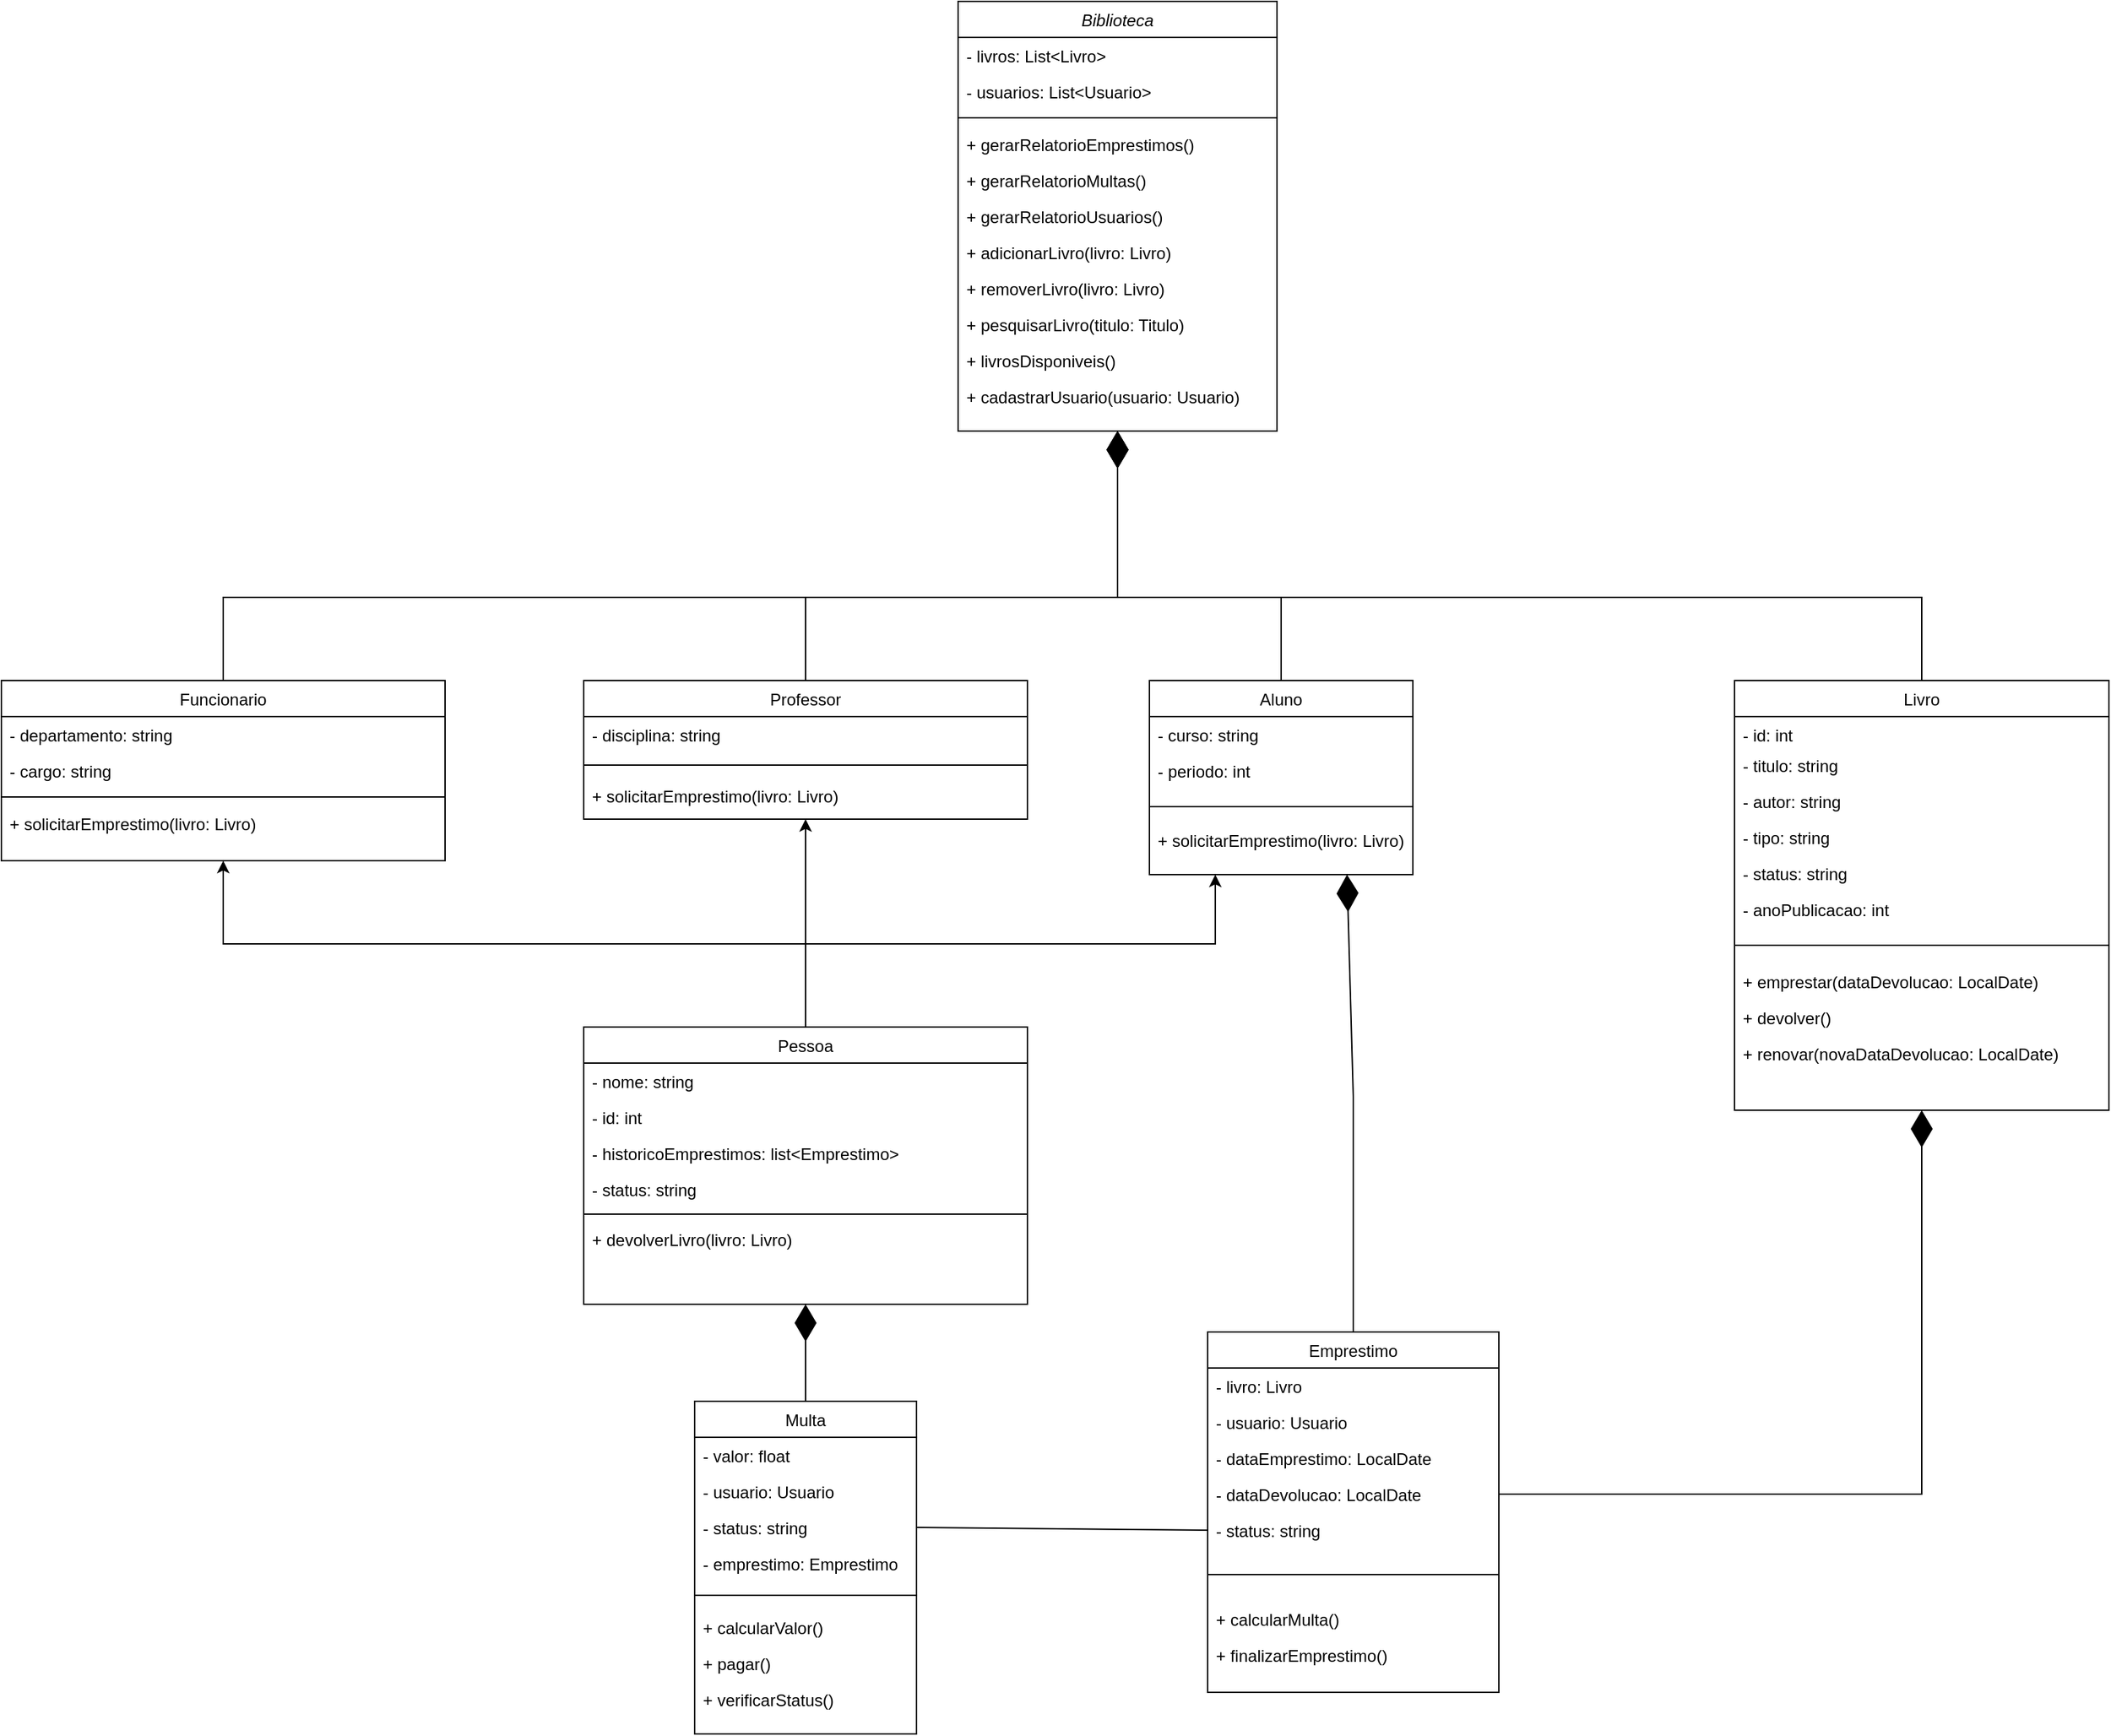 <mxfile version="24.8.3">
  <diagram id="C5RBs43oDa-KdzZeNtuy" name="Page-1">
    <mxGraphModel dx="3660" dy="3303" grid="1" gridSize="10" guides="1" tooltips="1" connect="1" arrows="1" fold="1" page="1" pageScale="1" pageWidth="827" pageHeight="1169" math="0" shadow="0">
      <root>
        <mxCell id="WIyWlLk6GJQsqaUBKTNV-0" />
        <mxCell id="WIyWlLk6GJQsqaUBKTNV-1" parent="WIyWlLk6GJQsqaUBKTNV-0" />
        <mxCell id="zkfFHV4jXpPFQw0GAbJ--13" value="Aluno" style="swimlane;fontStyle=0;align=center;verticalAlign=top;childLayout=stackLayout;horizontal=1;startSize=26;horizontalStack=0;resizeParent=1;resizeLast=0;collapsible=1;marginBottom=0;rounded=0;shadow=0;strokeWidth=1;" parent="WIyWlLk6GJQsqaUBKTNV-1" vertex="1">
          <mxGeometry x="-382" y="-1210" width="190" height="140" as="geometry">
            <mxRectangle x="340" y="380" width="170" height="26" as="alternateBounds" />
          </mxGeometry>
        </mxCell>
        <mxCell id="S5v_e7GPYeT_Bk_hhG6n-212" value="- curso: string" style="text;align=left;verticalAlign=top;spacingLeft=4;spacingRight=4;overflow=hidden;rotatable=0;points=[[0,0.5],[1,0.5]];portConstraint=eastwest;" vertex="1" parent="zkfFHV4jXpPFQw0GAbJ--13">
          <mxGeometry y="26" width="190" height="26" as="geometry" />
        </mxCell>
        <mxCell id="S5v_e7GPYeT_Bk_hhG6n-214" value="- periodo: int" style="text;align=left;verticalAlign=top;spacingLeft=4;spacingRight=4;overflow=hidden;rotatable=0;points=[[0,0.5],[1,0.5]];portConstraint=eastwest;" vertex="1" parent="zkfFHV4jXpPFQw0GAbJ--13">
          <mxGeometry y="52" width="190" height="28" as="geometry" />
        </mxCell>
        <mxCell id="zkfFHV4jXpPFQw0GAbJ--15" value="" style="line;html=1;strokeWidth=1;align=left;verticalAlign=middle;spacingTop=-1;spacingLeft=3;spacingRight=3;rotatable=0;labelPosition=right;points=[];portConstraint=eastwest;" parent="zkfFHV4jXpPFQw0GAbJ--13" vertex="1">
          <mxGeometry y="80" width="190" height="22" as="geometry" />
        </mxCell>
        <mxCell id="S5v_e7GPYeT_Bk_hhG6n-125" value="+ solicitarEmprestimo(livro: Livro)" style="text;align=left;verticalAlign=top;spacingLeft=4;spacingRight=4;overflow=hidden;rotatable=0;points=[[0,0.5],[1,0.5]];portConstraint=eastwest;" vertex="1" parent="zkfFHV4jXpPFQw0GAbJ--13">
          <mxGeometry y="102" width="190" height="26" as="geometry" />
        </mxCell>
        <mxCell id="S5v_e7GPYeT_Bk_hhG6n-60" value="Livro" style="swimlane;fontStyle=0;align=center;verticalAlign=top;childLayout=stackLayout;horizontal=1;startSize=26;horizontalStack=0;resizeParent=1;resizeLast=0;collapsible=1;marginBottom=0;rounded=0;shadow=0;strokeWidth=1;" vertex="1" parent="WIyWlLk6GJQsqaUBKTNV-1">
          <mxGeometry x="40" y="-1210" width="270" height="310" as="geometry">
            <mxRectangle x="130" y="380" width="160" height="26" as="alternateBounds" />
          </mxGeometry>
        </mxCell>
        <mxCell id="S5v_e7GPYeT_Bk_hhG6n-66" value="- id: int" style="text;align=left;verticalAlign=top;spacingLeft=4;spacingRight=4;overflow=hidden;rotatable=0;points=[[0,0.5],[1,0.5]];portConstraint=eastwest;" vertex="1" parent="S5v_e7GPYeT_Bk_hhG6n-60">
          <mxGeometry y="26" width="270" height="22" as="geometry" />
        </mxCell>
        <mxCell id="S5v_e7GPYeT_Bk_hhG6n-61" value="- titulo: string" style="text;align=left;verticalAlign=top;spacingLeft=4;spacingRight=4;overflow=hidden;rotatable=0;points=[[0,0.5],[1,0.5]];portConstraint=eastwest;" vertex="1" parent="S5v_e7GPYeT_Bk_hhG6n-60">
          <mxGeometry y="48" width="270" height="26" as="geometry" />
        </mxCell>
        <mxCell id="S5v_e7GPYeT_Bk_hhG6n-63" value="- autor: string" style="text;align=left;verticalAlign=top;spacingLeft=4;spacingRight=4;overflow=hidden;rotatable=0;points=[[0,0.5],[1,0.5]];portConstraint=eastwest;" vertex="1" parent="S5v_e7GPYeT_Bk_hhG6n-60">
          <mxGeometry y="74" width="270" height="26" as="geometry" />
        </mxCell>
        <mxCell id="S5v_e7GPYeT_Bk_hhG6n-64" value="- tipo: string" style="text;align=left;verticalAlign=top;spacingLeft=4;spacingRight=4;overflow=hidden;rotatable=0;points=[[0,0.5],[1,0.5]];portConstraint=eastwest;" vertex="1" parent="S5v_e7GPYeT_Bk_hhG6n-60">
          <mxGeometry y="100" width="270" height="26" as="geometry" />
        </mxCell>
        <mxCell id="S5v_e7GPYeT_Bk_hhG6n-65" value="- status: string" style="text;align=left;verticalAlign=top;spacingLeft=4;spacingRight=4;overflow=hidden;rotatable=0;points=[[0,0.5],[1,0.5]];portConstraint=eastwest;" vertex="1" parent="S5v_e7GPYeT_Bk_hhG6n-60">
          <mxGeometry y="126" width="270" height="26" as="geometry" />
        </mxCell>
        <mxCell id="S5v_e7GPYeT_Bk_hhG6n-134" value="- anoPublicacao: int" style="text;align=left;verticalAlign=top;spacingLeft=4;spacingRight=4;overflow=hidden;rotatable=0;points=[[0,0.5],[1,0.5]];portConstraint=eastwest;" vertex="1" parent="S5v_e7GPYeT_Bk_hhG6n-60">
          <mxGeometry y="152" width="270" height="26" as="geometry" />
        </mxCell>
        <mxCell id="S5v_e7GPYeT_Bk_hhG6n-62" value="" style="line;html=1;strokeWidth=1;align=left;verticalAlign=middle;spacingTop=-1;spacingLeft=3;spacingRight=3;rotatable=0;labelPosition=right;points=[];portConstraint=eastwest;" vertex="1" parent="S5v_e7GPYeT_Bk_hhG6n-60">
          <mxGeometry y="178" width="270" height="26" as="geometry" />
        </mxCell>
        <mxCell id="S5v_e7GPYeT_Bk_hhG6n-139" value="+ emprestar(dataDevolucao: LocalDate)" style="text;align=left;verticalAlign=top;spacingLeft=4;spacingRight=4;overflow=hidden;rotatable=0;points=[[0,0.5],[1,0.5]];portConstraint=eastwest;" vertex="1" parent="S5v_e7GPYeT_Bk_hhG6n-60">
          <mxGeometry y="204" width="270" height="26" as="geometry" />
        </mxCell>
        <mxCell id="S5v_e7GPYeT_Bk_hhG6n-140" value="+ devolver()" style="text;align=left;verticalAlign=top;spacingLeft=4;spacingRight=4;overflow=hidden;rotatable=0;points=[[0,0.5],[1,0.5]];portConstraint=eastwest;" vertex="1" parent="S5v_e7GPYeT_Bk_hhG6n-60">
          <mxGeometry y="230" width="270" height="26" as="geometry" />
        </mxCell>
        <mxCell id="S5v_e7GPYeT_Bk_hhG6n-141" value="+ renovar(novaDataDevolucao: LocalDate)" style="text;align=left;verticalAlign=top;spacingLeft=4;spacingRight=4;overflow=hidden;rotatable=0;points=[[0,0.5],[1,0.5]];portConstraint=eastwest;" vertex="1" parent="S5v_e7GPYeT_Bk_hhG6n-60">
          <mxGeometry y="256" width="270" height="26" as="geometry" />
        </mxCell>
        <mxCell id="S5v_e7GPYeT_Bk_hhG6n-82" value="Emprestimo" style="swimlane;fontStyle=0;align=center;verticalAlign=top;childLayout=stackLayout;horizontal=1;startSize=26;horizontalStack=0;resizeParent=1;resizeLast=0;collapsible=1;marginBottom=0;rounded=0;shadow=0;strokeWidth=1;" vertex="1" parent="WIyWlLk6GJQsqaUBKTNV-1">
          <mxGeometry x="-340" y="-740" width="210" height="260" as="geometry">
            <mxRectangle x="130" y="380" width="160" height="26" as="alternateBounds" />
          </mxGeometry>
        </mxCell>
        <mxCell id="S5v_e7GPYeT_Bk_hhG6n-86" value="- livro: Livro" style="text;align=left;verticalAlign=top;spacingLeft=4;spacingRight=4;overflow=hidden;rotatable=0;points=[[0,0.5],[1,0.5]];portConstraint=eastwest;" vertex="1" parent="S5v_e7GPYeT_Bk_hhG6n-82">
          <mxGeometry y="26" width="210" height="26" as="geometry" />
        </mxCell>
        <mxCell id="S5v_e7GPYeT_Bk_hhG6n-92" value="- usuario: Usuario" style="text;align=left;verticalAlign=top;spacingLeft=4;spacingRight=4;overflow=hidden;rotatable=0;points=[[0,0.5],[1,0.5]];portConstraint=eastwest;" vertex="1" parent="S5v_e7GPYeT_Bk_hhG6n-82">
          <mxGeometry y="52" width="210" height="26" as="geometry" />
        </mxCell>
        <mxCell id="S5v_e7GPYeT_Bk_hhG6n-84" value="- dataEmprestimo: LocalDate" style="text;align=left;verticalAlign=top;spacingLeft=4;spacingRight=4;overflow=hidden;rotatable=0;points=[[0,0.5],[1,0.5]];portConstraint=eastwest;" vertex="1" parent="S5v_e7GPYeT_Bk_hhG6n-82">
          <mxGeometry y="78" width="210" height="26" as="geometry" />
        </mxCell>
        <mxCell id="S5v_e7GPYeT_Bk_hhG6n-85" value="- dataDevolucao: LocalDate" style="text;align=left;verticalAlign=top;spacingLeft=4;spacingRight=4;overflow=hidden;rotatable=0;points=[[0,0.5],[1,0.5]];portConstraint=eastwest;" vertex="1" parent="S5v_e7GPYeT_Bk_hhG6n-82">
          <mxGeometry y="104" width="210" height="26" as="geometry" />
        </mxCell>
        <mxCell id="S5v_e7GPYeT_Bk_hhG6n-87" value="- status: string" style="text;align=left;verticalAlign=top;spacingLeft=4;spacingRight=4;overflow=hidden;rotatable=0;points=[[0,0.5],[1,0.5]];portConstraint=eastwest;" vertex="1" parent="S5v_e7GPYeT_Bk_hhG6n-82">
          <mxGeometry y="130" width="210" height="26" as="geometry" />
        </mxCell>
        <mxCell id="S5v_e7GPYeT_Bk_hhG6n-88" value="" style="line;html=1;strokeWidth=1;align=left;verticalAlign=middle;spacingTop=-1;spacingLeft=3;spacingRight=3;rotatable=0;labelPosition=right;points=[];portConstraint=eastwest;" vertex="1" parent="S5v_e7GPYeT_Bk_hhG6n-82">
          <mxGeometry y="156" width="210" height="38" as="geometry" />
        </mxCell>
        <mxCell id="S5v_e7GPYeT_Bk_hhG6n-142" value="+ calcularMulta()" style="text;align=left;verticalAlign=top;spacingLeft=4;spacingRight=4;overflow=hidden;rotatable=0;points=[[0,0.5],[1,0.5]];portConstraint=eastwest;" vertex="1" parent="S5v_e7GPYeT_Bk_hhG6n-82">
          <mxGeometry y="194" width="210" height="26" as="geometry" />
        </mxCell>
        <mxCell id="S5v_e7GPYeT_Bk_hhG6n-143" value="+ finalizarEmprestimo()" style="text;align=left;verticalAlign=top;spacingLeft=4;spacingRight=4;overflow=hidden;rotatable=0;points=[[0,0.5],[1,0.5]];portConstraint=eastwest;" vertex="1" parent="S5v_e7GPYeT_Bk_hhG6n-82">
          <mxGeometry y="220" width="210" height="26" as="geometry" />
        </mxCell>
        <mxCell id="S5v_e7GPYeT_Bk_hhG6n-93" value="Multa" style="swimlane;fontStyle=0;align=center;verticalAlign=top;childLayout=stackLayout;horizontal=1;startSize=26;horizontalStack=0;resizeParent=1;resizeLast=0;collapsible=1;marginBottom=0;rounded=0;shadow=0;strokeWidth=1;" vertex="1" parent="WIyWlLk6GJQsqaUBKTNV-1">
          <mxGeometry x="-710" y="-690" width="160" height="240" as="geometry">
            <mxRectangle x="130" y="380" width="160" height="26" as="alternateBounds" />
          </mxGeometry>
        </mxCell>
        <mxCell id="S5v_e7GPYeT_Bk_hhG6n-95" value="- valor: float" style="text;align=left;verticalAlign=top;spacingLeft=4;spacingRight=4;overflow=hidden;rotatable=0;points=[[0,0.5],[1,0.5]];portConstraint=eastwest;" vertex="1" parent="S5v_e7GPYeT_Bk_hhG6n-93">
          <mxGeometry y="26" width="160" height="26" as="geometry" />
        </mxCell>
        <mxCell id="S5v_e7GPYeT_Bk_hhG6n-96" value="- usuario: Usuario" style="text;align=left;verticalAlign=top;spacingLeft=4;spacingRight=4;overflow=hidden;rotatable=0;points=[[0,0.5],[1,0.5]];portConstraint=eastwest;" vertex="1" parent="S5v_e7GPYeT_Bk_hhG6n-93">
          <mxGeometry y="52" width="160" height="26" as="geometry" />
        </mxCell>
        <mxCell id="S5v_e7GPYeT_Bk_hhG6n-97" value="- status: string" style="text;align=left;verticalAlign=top;spacingLeft=4;spacingRight=4;overflow=hidden;rotatable=0;points=[[0,0.5],[1,0.5]];portConstraint=eastwest;" vertex="1" parent="S5v_e7GPYeT_Bk_hhG6n-93">
          <mxGeometry y="78" width="160" height="26" as="geometry" />
        </mxCell>
        <mxCell id="S5v_e7GPYeT_Bk_hhG6n-149" value="- emprestimo: Emprestimo" style="text;align=left;verticalAlign=top;spacingLeft=4;spacingRight=4;overflow=hidden;rotatable=0;points=[[0,0.5],[1,0.5]];portConstraint=eastwest;" vertex="1" parent="S5v_e7GPYeT_Bk_hhG6n-93">
          <mxGeometry y="104" width="160" height="26" as="geometry" />
        </mxCell>
        <mxCell id="S5v_e7GPYeT_Bk_hhG6n-100" value="" style="line;html=1;strokeWidth=1;align=left;verticalAlign=middle;spacingTop=-1;spacingLeft=3;spacingRight=3;rotatable=0;labelPosition=right;points=[];portConstraint=eastwest;" vertex="1" parent="S5v_e7GPYeT_Bk_hhG6n-93">
          <mxGeometry y="130" width="160" height="20" as="geometry" />
        </mxCell>
        <mxCell id="S5v_e7GPYeT_Bk_hhG6n-150" value="+ calcularValor()" style="text;align=left;verticalAlign=top;spacingLeft=4;spacingRight=4;overflow=hidden;rotatable=0;points=[[0,0.5],[1,0.5]];portConstraint=eastwest;" vertex="1" parent="S5v_e7GPYeT_Bk_hhG6n-93">
          <mxGeometry y="150" width="160" height="26" as="geometry" />
        </mxCell>
        <mxCell id="S5v_e7GPYeT_Bk_hhG6n-151" value="+ pagar()" style="text;align=left;verticalAlign=top;spacingLeft=4;spacingRight=4;overflow=hidden;rotatable=0;points=[[0,0.5],[1,0.5]];portConstraint=eastwest;" vertex="1" parent="S5v_e7GPYeT_Bk_hhG6n-93">
          <mxGeometry y="176" width="160" height="26" as="geometry" />
        </mxCell>
        <mxCell id="S5v_e7GPYeT_Bk_hhG6n-152" value="+ verificarStatus()" style="text;align=left;verticalAlign=top;spacingLeft=4;spacingRight=4;overflow=hidden;rotatable=0;points=[[0,0.5],[1,0.5]];portConstraint=eastwest;" vertex="1" parent="S5v_e7GPYeT_Bk_hhG6n-93">
          <mxGeometry y="202" width="160" height="26" as="geometry" />
        </mxCell>
        <mxCell id="S5v_e7GPYeT_Bk_hhG6n-116" value="" style="endArrow=diamondThin;endFill=1;endSize=24;html=1;rounded=0;exitX=0.5;exitY=0;exitDx=0;exitDy=0;entryX=0.5;entryY=1;entryDx=0;entryDy=0;" edge="1" parent="WIyWlLk6GJQsqaUBKTNV-1" source="S5v_e7GPYeT_Bk_hhG6n-93" target="S5v_e7GPYeT_Bk_hhG6n-202">
          <mxGeometry width="160" relative="1" as="geometry">
            <mxPoint x="-293" y="-860" as="sourcePoint" />
            <mxPoint x="-173" y="-920" as="targetPoint" />
            <Array as="points" />
          </mxGeometry>
        </mxCell>
        <mxCell id="S5v_e7GPYeT_Bk_hhG6n-123" value="" style="endArrow=diamondThin;endFill=1;endSize=24;html=1;rounded=0;entryX=0.5;entryY=1;entryDx=0;entryDy=0;exitX=1;exitY=0.5;exitDx=0;exitDy=0;" edge="1" parent="WIyWlLk6GJQsqaUBKTNV-1" source="S5v_e7GPYeT_Bk_hhG6n-85" target="S5v_e7GPYeT_Bk_hhG6n-60">
          <mxGeometry width="160" relative="1" as="geometry">
            <mxPoint x="-133" y="-500" as="sourcePoint" />
            <mxPoint x="27" y="-500" as="targetPoint" />
            <Array as="points">
              <mxPoint x="175" y="-623" />
              <mxPoint x="175" y="-840" />
            </Array>
          </mxGeometry>
        </mxCell>
        <mxCell id="S5v_e7GPYeT_Bk_hhG6n-145" value="" style="endArrow=none;html=1;rounded=0;exitX=1;exitY=0.5;exitDx=0;exitDy=0;entryX=0;entryY=0.5;entryDx=0;entryDy=0;" edge="1" parent="WIyWlLk6GJQsqaUBKTNV-1" source="S5v_e7GPYeT_Bk_hhG6n-97" target="S5v_e7GPYeT_Bk_hhG6n-87">
          <mxGeometry width="50" height="50" relative="1" as="geometry">
            <mxPoint x="-243" y="-720" as="sourcePoint" />
            <mxPoint x="-193" y="-770" as="targetPoint" />
          </mxGeometry>
        </mxCell>
        <mxCell id="S5v_e7GPYeT_Bk_hhG6n-159" value="Biblioteca" style="swimlane;fontStyle=2;align=center;verticalAlign=top;childLayout=stackLayout;horizontal=1;startSize=26;horizontalStack=0;resizeParent=1;resizeLast=0;collapsible=1;marginBottom=0;rounded=0;shadow=0;strokeWidth=1;" vertex="1" parent="WIyWlLk6GJQsqaUBKTNV-1">
          <mxGeometry x="-520" y="-1700" width="230" height="310" as="geometry">
            <mxRectangle x="130" y="380" width="160" height="26" as="alternateBounds" />
          </mxGeometry>
        </mxCell>
        <mxCell id="S5v_e7GPYeT_Bk_hhG6n-160" value="- livros: List&lt;Livro&gt;" style="text;align=left;verticalAlign=top;spacingLeft=4;spacingRight=4;overflow=hidden;rotatable=0;points=[[0,0.5],[1,0.5]];portConstraint=eastwest;" vertex="1" parent="S5v_e7GPYeT_Bk_hhG6n-159">
          <mxGeometry y="26" width="230" height="26" as="geometry" />
        </mxCell>
        <mxCell id="S5v_e7GPYeT_Bk_hhG6n-173" value="- usuarios: List&lt;Usuario&gt;" style="text;align=left;verticalAlign=top;spacingLeft=4;spacingRight=4;overflow=hidden;rotatable=0;points=[[0,0.5],[1,0.5]];portConstraint=eastwest;" vertex="1" parent="S5v_e7GPYeT_Bk_hhG6n-159">
          <mxGeometry y="52" width="230" height="26" as="geometry" />
        </mxCell>
        <mxCell id="S5v_e7GPYeT_Bk_hhG6n-161" value="" style="line;html=1;strokeWidth=1;align=left;verticalAlign=middle;spacingTop=-1;spacingLeft=3;spacingRight=3;rotatable=0;labelPosition=right;points=[];portConstraint=eastwest;" vertex="1" parent="S5v_e7GPYeT_Bk_hhG6n-159">
          <mxGeometry y="78" width="230" height="12" as="geometry" />
        </mxCell>
        <mxCell id="S5v_e7GPYeT_Bk_hhG6n-179" value="+ gerarRelatorioEmprestimos()" style="text;align=left;verticalAlign=top;spacingLeft=4;spacingRight=4;overflow=hidden;rotatable=0;points=[[0,0.5],[1,0.5]];portConstraint=eastwest;" vertex="1" parent="S5v_e7GPYeT_Bk_hhG6n-159">
          <mxGeometry y="90" width="230" height="26" as="geometry" />
        </mxCell>
        <mxCell id="S5v_e7GPYeT_Bk_hhG6n-180" value="+ gerarRelatorioMultas()" style="text;align=left;verticalAlign=top;spacingLeft=4;spacingRight=4;overflow=hidden;rotatable=0;points=[[0,0.5],[1,0.5]];portConstraint=eastwest;" vertex="1" parent="S5v_e7GPYeT_Bk_hhG6n-159">
          <mxGeometry y="116" width="230" height="26" as="geometry" />
        </mxCell>
        <mxCell id="S5v_e7GPYeT_Bk_hhG6n-181" value="+ gerarRelatorioUsuarios()" style="text;align=left;verticalAlign=top;spacingLeft=4;spacingRight=4;overflow=hidden;rotatable=0;points=[[0,0.5],[1,0.5]];portConstraint=eastwest;" vertex="1" parent="S5v_e7GPYeT_Bk_hhG6n-159">
          <mxGeometry y="142" width="230" height="26" as="geometry" />
        </mxCell>
        <mxCell id="S5v_e7GPYeT_Bk_hhG6n-162" value="+ adicionarLivro(livro: Livro)" style="text;align=left;verticalAlign=top;spacingLeft=4;spacingRight=4;overflow=hidden;rotatable=0;points=[[0,0.5],[1,0.5]];portConstraint=eastwest;" vertex="1" parent="S5v_e7GPYeT_Bk_hhG6n-159">
          <mxGeometry y="168" width="230" height="26" as="geometry" />
        </mxCell>
        <mxCell id="S5v_e7GPYeT_Bk_hhG6n-163" value="+ removerLivro(livro: Livro)" style="text;align=left;verticalAlign=top;spacingLeft=4;spacingRight=4;overflow=hidden;rotatable=0;points=[[0,0.5],[1,0.5]];portConstraint=eastwest;" vertex="1" parent="S5v_e7GPYeT_Bk_hhG6n-159">
          <mxGeometry y="194" width="230" height="26" as="geometry" />
        </mxCell>
        <mxCell id="S5v_e7GPYeT_Bk_hhG6n-164" value="+ pesquisarLivro(titulo: Titulo)" style="text;align=left;verticalAlign=top;spacingLeft=4;spacingRight=4;overflow=hidden;rotatable=0;points=[[0,0.5],[1,0.5]];portConstraint=eastwest;" vertex="1" parent="S5v_e7GPYeT_Bk_hhG6n-159">
          <mxGeometry y="220" width="230" height="26" as="geometry" />
        </mxCell>
        <mxCell id="S5v_e7GPYeT_Bk_hhG6n-165" value="+ livrosDisponiveis()" style="text;align=left;verticalAlign=top;spacingLeft=4;spacingRight=4;overflow=hidden;rotatable=0;points=[[0,0.5],[1,0.5]];portConstraint=eastwest;" vertex="1" parent="S5v_e7GPYeT_Bk_hhG6n-159">
          <mxGeometry y="246" width="230" height="26" as="geometry" />
        </mxCell>
        <mxCell id="S5v_e7GPYeT_Bk_hhG6n-182" value="+ cadastrarUsuario(usuario: Usuario)" style="text;align=left;verticalAlign=top;spacingLeft=4;spacingRight=4;overflow=hidden;rotatable=0;points=[[0,0.5],[1,0.5]];portConstraint=eastwest;" vertex="1" parent="S5v_e7GPYeT_Bk_hhG6n-159">
          <mxGeometry y="272" width="230" height="26" as="geometry" />
        </mxCell>
        <mxCell id="S5v_e7GPYeT_Bk_hhG6n-183" value="" style="endArrow=diamondThin;endFill=1;endSize=24;html=1;rounded=0;entryX=0.5;entryY=1;entryDx=0;entryDy=0;exitX=0.5;exitY=0;exitDx=0;exitDy=0;" edge="1" parent="WIyWlLk6GJQsqaUBKTNV-1" source="zkfFHV4jXpPFQw0GAbJ--13" target="S5v_e7GPYeT_Bk_hhG6n-159">
          <mxGeometry width="160" relative="1" as="geometry">
            <mxPoint x="-293" y="-1280" as="sourcePoint" />
            <mxPoint x="-133" y="-1280" as="targetPoint" />
            <Array as="points">
              <mxPoint x="-287" y="-1270" />
              <mxPoint x="-405" y="-1270" />
            </Array>
          </mxGeometry>
        </mxCell>
        <mxCell id="S5v_e7GPYeT_Bk_hhG6n-185" value="" style="endArrow=diamondThin;endFill=1;endSize=24;html=1;rounded=0;exitX=0.5;exitY=0;exitDx=0;exitDy=0;entryX=0.5;entryY=1;entryDx=0;entryDy=0;" edge="1" parent="WIyWlLk6GJQsqaUBKTNV-1" source="S5v_e7GPYeT_Bk_hhG6n-60" target="S5v_e7GPYeT_Bk_hhG6n-159">
          <mxGeometry width="160" relative="1" as="geometry">
            <mxPoint x="-293" y="-1280" as="sourcePoint" />
            <mxPoint x="-133" y="-1280" as="targetPoint" />
            <Array as="points">
              <mxPoint x="175" y="-1270" />
              <mxPoint x="-405" y="-1270" />
            </Array>
          </mxGeometry>
        </mxCell>
        <mxCell id="S5v_e7GPYeT_Bk_hhG6n-186" value="Professor" style="swimlane;fontStyle=0;align=center;verticalAlign=top;childLayout=stackLayout;horizontal=1;startSize=26;horizontalStack=0;resizeParent=1;resizeLast=0;collapsible=1;marginBottom=0;rounded=0;shadow=0;strokeWidth=1;" vertex="1" parent="WIyWlLk6GJQsqaUBKTNV-1">
          <mxGeometry x="-790" y="-1210" width="320" height="100" as="geometry">
            <mxRectangle x="340" y="380" width="170" height="26" as="alternateBounds" />
          </mxGeometry>
        </mxCell>
        <mxCell id="S5v_e7GPYeT_Bk_hhG6n-219" value="- disciplina: string" style="text;align=left;verticalAlign=top;spacingLeft=4;spacingRight=4;overflow=hidden;rotatable=0;points=[[0,0.5],[1,0.5]];portConstraint=eastwest;" vertex="1" parent="S5v_e7GPYeT_Bk_hhG6n-186">
          <mxGeometry y="26" width="320" height="26" as="geometry" />
        </mxCell>
        <mxCell id="S5v_e7GPYeT_Bk_hhG6n-191" value="" style="line;html=1;strokeWidth=1;align=left;verticalAlign=middle;spacingTop=-1;spacingLeft=3;spacingRight=3;rotatable=0;labelPosition=right;points=[];portConstraint=eastwest;" vertex="1" parent="S5v_e7GPYeT_Bk_hhG6n-186">
          <mxGeometry y="52" width="320" height="18" as="geometry" />
        </mxCell>
        <mxCell id="S5v_e7GPYeT_Bk_hhG6n-192" value="+ solicitarEmprestimo(livro: Livro)" style="text;align=left;verticalAlign=top;spacingLeft=4;spacingRight=4;overflow=hidden;rotatable=0;points=[[0,0.5],[1,0.5]];portConstraint=eastwest;" vertex="1" parent="S5v_e7GPYeT_Bk_hhG6n-186">
          <mxGeometry y="70" width="320" height="26" as="geometry" />
        </mxCell>
        <mxCell id="S5v_e7GPYeT_Bk_hhG6n-194" value="Funcionario" style="swimlane;fontStyle=0;align=center;verticalAlign=top;childLayout=stackLayout;horizontal=1;startSize=26;horizontalStack=0;resizeParent=1;resizeLast=0;collapsible=1;marginBottom=0;rounded=0;shadow=0;strokeWidth=1;" vertex="1" parent="WIyWlLk6GJQsqaUBKTNV-1">
          <mxGeometry x="-1210" y="-1210" width="320" height="130" as="geometry">
            <mxRectangle x="340" y="380" width="170" height="26" as="alternateBounds" />
          </mxGeometry>
        </mxCell>
        <mxCell id="S5v_e7GPYeT_Bk_hhG6n-215" value="- departamento: string" style="text;align=left;verticalAlign=top;spacingLeft=4;spacingRight=4;overflow=hidden;rotatable=0;points=[[0,0.5],[1,0.5]];portConstraint=eastwest;" vertex="1" parent="S5v_e7GPYeT_Bk_hhG6n-194">
          <mxGeometry y="26" width="320" height="26" as="geometry" />
        </mxCell>
        <mxCell id="S5v_e7GPYeT_Bk_hhG6n-218" value="- cargo: string" style="text;align=left;verticalAlign=top;spacingLeft=4;spacingRight=4;overflow=hidden;rotatable=0;points=[[0,0.5],[1,0.5]];portConstraint=eastwest;" vertex="1" parent="S5v_e7GPYeT_Bk_hhG6n-194">
          <mxGeometry y="52" width="320" height="26" as="geometry" />
        </mxCell>
        <mxCell id="S5v_e7GPYeT_Bk_hhG6n-199" value="" style="line;html=1;strokeWidth=1;align=left;verticalAlign=middle;spacingTop=-1;spacingLeft=3;spacingRight=3;rotatable=0;labelPosition=right;points=[];portConstraint=eastwest;" vertex="1" parent="S5v_e7GPYeT_Bk_hhG6n-194">
          <mxGeometry y="78" width="320" height="12" as="geometry" />
        </mxCell>
        <mxCell id="S5v_e7GPYeT_Bk_hhG6n-200" value="+ solicitarEmprestimo(livro: Livro)" style="text;align=left;verticalAlign=top;spacingLeft=4;spacingRight=4;overflow=hidden;rotatable=0;points=[[0,0.5],[1,0.5]];portConstraint=eastwest;" vertex="1" parent="S5v_e7GPYeT_Bk_hhG6n-194">
          <mxGeometry y="90" width="320" height="26" as="geometry" />
        </mxCell>
        <mxCell id="S5v_e7GPYeT_Bk_hhG6n-224" style="edgeStyle=orthogonalEdgeStyle;rounded=0;orthogonalLoop=1;jettySize=auto;html=1;exitX=0.5;exitY=0;exitDx=0;exitDy=0;entryX=0.5;entryY=1;entryDx=0;entryDy=0;" edge="1" parent="WIyWlLk6GJQsqaUBKTNV-1" source="S5v_e7GPYeT_Bk_hhG6n-202" target="S5v_e7GPYeT_Bk_hhG6n-194">
          <mxGeometry relative="1" as="geometry" />
        </mxCell>
        <mxCell id="S5v_e7GPYeT_Bk_hhG6n-225" style="edgeStyle=orthogonalEdgeStyle;rounded=0;orthogonalLoop=1;jettySize=auto;html=1;exitX=0.5;exitY=0;exitDx=0;exitDy=0;entryX=0.5;entryY=1;entryDx=0;entryDy=0;" edge="1" parent="WIyWlLk6GJQsqaUBKTNV-1" source="S5v_e7GPYeT_Bk_hhG6n-202" target="S5v_e7GPYeT_Bk_hhG6n-186">
          <mxGeometry relative="1" as="geometry" />
        </mxCell>
        <mxCell id="S5v_e7GPYeT_Bk_hhG6n-228" style="edgeStyle=orthogonalEdgeStyle;rounded=0;orthogonalLoop=1;jettySize=auto;html=1;exitX=0.5;exitY=0;exitDx=0;exitDy=0;entryX=0.25;entryY=1;entryDx=0;entryDy=0;" edge="1" parent="WIyWlLk6GJQsqaUBKTNV-1" source="S5v_e7GPYeT_Bk_hhG6n-202" target="zkfFHV4jXpPFQw0GAbJ--13">
          <mxGeometry relative="1" as="geometry">
            <Array as="points">
              <mxPoint x="-630" y="-1020" />
              <mxPoint x="-334" y="-1020" />
            </Array>
          </mxGeometry>
        </mxCell>
        <mxCell id="S5v_e7GPYeT_Bk_hhG6n-202" value="Pessoa" style="swimlane;fontStyle=0;align=center;verticalAlign=top;childLayout=stackLayout;horizontal=1;startSize=26;horizontalStack=0;resizeParent=1;resizeLast=0;collapsible=1;marginBottom=0;rounded=0;shadow=0;strokeWidth=1;" vertex="1" parent="WIyWlLk6GJQsqaUBKTNV-1">
          <mxGeometry x="-790" y="-960" width="320" height="200" as="geometry">
            <mxRectangle x="340" y="380" width="170" height="26" as="alternateBounds" />
          </mxGeometry>
        </mxCell>
        <mxCell id="S5v_e7GPYeT_Bk_hhG6n-203" value="- nome: string" style="text;align=left;verticalAlign=top;spacingLeft=4;spacingRight=4;overflow=hidden;rotatable=0;points=[[0,0.5],[1,0.5]];portConstraint=eastwest;" vertex="1" parent="S5v_e7GPYeT_Bk_hhG6n-202">
          <mxGeometry y="26" width="320" height="26" as="geometry" />
        </mxCell>
        <mxCell id="S5v_e7GPYeT_Bk_hhG6n-204" value="- id: int" style="text;align=left;verticalAlign=top;spacingLeft=4;spacingRight=4;overflow=hidden;rotatable=0;points=[[0,0.5],[1,0.5]];portConstraint=eastwest;" vertex="1" parent="S5v_e7GPYeT_Bk_hhG6n-202">
          <mxGeometry y="52" width="320" height="26" as="geometry" />
        </mxCell>
        <mxCell id="S5v_e7GPYeT_Bk_hhG6n-205" value="- historicoEmprestimos: list&lt;Emprestimo&gt;" style="text;align=left;verticalAlign=top;spacingLeft=4;spacingRight=4;overflow=hidden;rotatable=0;points=[[0,0.5],[1,0.5]];portConstraint=eastwest;" vertex="1" parent="S5v_e7GPYeT_Bk_hhG6n-202">
          <mxGeometry y="78" width="320" height="26" as="geometry" />
        </mxCell>
        <mxCell id="S5v_e7GPYeT_Bk_hhG6n-206" value="- status: string" style="text;align=left;verticalAlign=top;spacingLeft=4;spacingRight=4;overflow=hidden;rotatable=0;points=[[0,0.5],[1,0.5]];portConstraint=eastwest;" vertex="1" parent="S5v_e7GPYeT_Bk_hhG6n-202">
          <mxGeometry y="104" width="320" height="26" as="geometry" />
        </mxCell>
        <mxCell id="S5v_e7GPYeT_Bk_hhG6n-207" value="" style="line;html=1;strokeWidth=1;align=left;verticalAlign=middle;spacingTop=-1;spacingLeft=3;spacingRight=3;rotatable=0;labelPosition=right;points=[];portConstraint=eastwest;" vertex="1" parent="S5v_e7GPYeT_Bk_hhG6n-202">
          <mxGeometry y="130" width="320" height="10" as="geometry" />
        </mxCell>
        <mxCell id="S5v_e7GPYeT_Bk_hhG6n-209" value="+ devolverLivro(livro: Livro)" style="text;align=left;verticalAlign=top;spacingLeft=4;spacingRight=4;overflow=hidden;rotatable=0;points=[[0,0.5],[1,0.5]];portConstraint=eastwest;" vertex="1" parent="S5v_e7GPYeT_Bk_hhG6n-202">
          <mxGeometry y="140" width="320" height="26" as="geometry" />
        </mxCell>
        <mxCell id="S5v_e7GPYeT_Bk_hhG6n-220" value="" style="endArrow=diamondThin;endFill=1;endSize=24;html=1;rounded=0;exitX=0.5;exitY=0;exitDx=0;exitDy=0;entryX=0.5;entryY=1;entryDx=0;entryDy=0;" edge="1" parent="WIyWlLk6GJQsqaUBKTNV-1" source="S5v_e7GPYeT_Bk_hhG6n-186" target="S5v_e7GPYeT_Bk_hhG6n-159">
          <mxGeometry width="160" relative="1" as="geometry">
            <mxPoint x="-600" y="-1160" as="sourcePoint" />
            <mxPoint x="-440" y="-1160" as="targetPoint" />
            <Array as="points">
              <mxPoint x="-630" y="-1270" />
              <mxPoint x="-405" y="-1270" />
            </Array>
          </mxGeometry>
        </mxCell>
        <mxCell id="S5v_e7GPYeT_Bk_hhG6n-222" value="" style="endArrow=diamondThin;endFill=1;endSize=24;html=1;rounded=0;exitX=0.5;exitY=0;exitDx=0;exitDy=0;entryX=0.5;entryY=1;entryDx=0;entryDy=0;" edge="1" parent="WIyWlLk6GJQsqaUBKTNV-1" source="S5v_e7GPYeT_Bk_hhG6n-194" target="S5v_e7GPYeT_Bk_hhG6n-159">
          <mxGeometry width="160" relative="1" as="geometry">
            <mxPoint x="-670" y="-1340" as="sourcePoint" />
            <mxPoint x="-510" y="-1340" as="targetPoint" />
            <Array as="points">
              <mxPoint x="-1050" y="-1270" />
              <mxPoint x="-405" y="-1270" />
            </Array>
          </mxGeometry>
        </mxCell>
        <mxCell id="S5v_e7GPYeT_Bk_hhG6n-227" value="" style="endArrow=diamondThin;endFill=1;endSize=24;html=1;rounded=0;exitX=0.5;exitY=0;exitDx=0;exitDy=0;entryX=0.75;entryY=1;entryDx=0;entryDy=0;" edge="1" parent="WIyWlLk6GJQsqaUBKTNV-1" source="S5v_e7GPYeT_Bk_hhG6n-82" target="zkfFHV4jXpPFQw0GAbJ--13">
          <mxGeometry width="160" relative="1" as="geometry">
            <mxPoint x="-310" y="-860" as="sourcePoint" />
            <mxPoint x="-260" y="-1070" as="targetPoint" />
            <Array as="points">
              <mxPoint x="-235" y="-910" />
            </Array>
          </mxGeometry>
        </mxCell>
      </root>
    </mxGraphModel>
  </diagram>
</mxfile>
